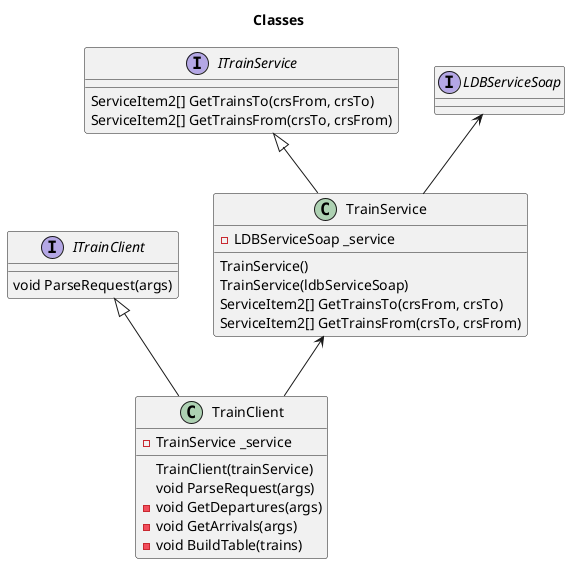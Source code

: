 @startuml
title Classes

class TrainClient {
    -TrainService _service
    TrainClient(trainService)
    void ParseRequest(args)
    -void GetDepartures(args)
    -void GetArrivals(args)
    -void BuildTable(trains)
}

interface ITrainClient {
    void ParseRequest(args)
}

class TrainService {
    -LDBServiceSoap _service
    TrainService()
    TrainService(ldbServiceSoap)
    ServiceItem2[] GetTrainsTo(crsFrom, crsTo)
    ServiceItem2[] GetTrainsFrom(crsTo, crsFrom)
}

interface ITrainService {
    ServiceItem2[] GetTrainsTo(crsFrom, crsTo)
    ServiceItem2[] GetTrainsFrom(crsTo, crsFrom)
}

interface LDBServiceSoap {
}

ITrainClient <|-- TrainClient
TrainService <-- TrainClient
ITrainService <|-- TrainService
LDBServiceSoap <-- TrainService

@enduml